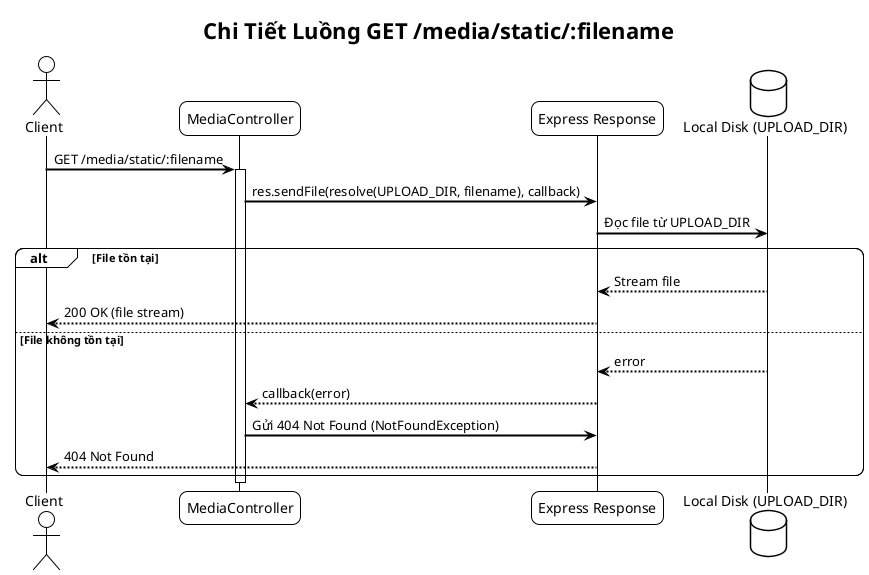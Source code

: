 @startuml Media - Serve Static File Sequence
!theme plain
skinparam backgroundColor #FFFFFF
skinparam sequenceArrowThickness 2
skinparam roundcorner 16

title Chi Tiết Luồng GET /media/static/:filename

actor "Client" as C
participant "MediaController" as MC
participant "Express Response" as RES
database "Local Disk (UPLOAD_DIR)" as LD

C -> MC: GET /media/static/:filename
activate MC

MC -> RES: res.sendFile(resolve(UPLOAD_DIR, filename), callback)
RES -> LD: Đọc file từ UPLOAD_DIR
alt File tồn tại
  LD --> RES: Stream file
  RES --> C: 200 OK (file stream)
else File không tồn tại
  LD --> RES: error
  RES --> MC: callback(error)
  MC -> RES: Gửi 404 Not Found (NotFoundException)
  RES --> C: 404 Not Found
end

deactivate MC

@enduml


